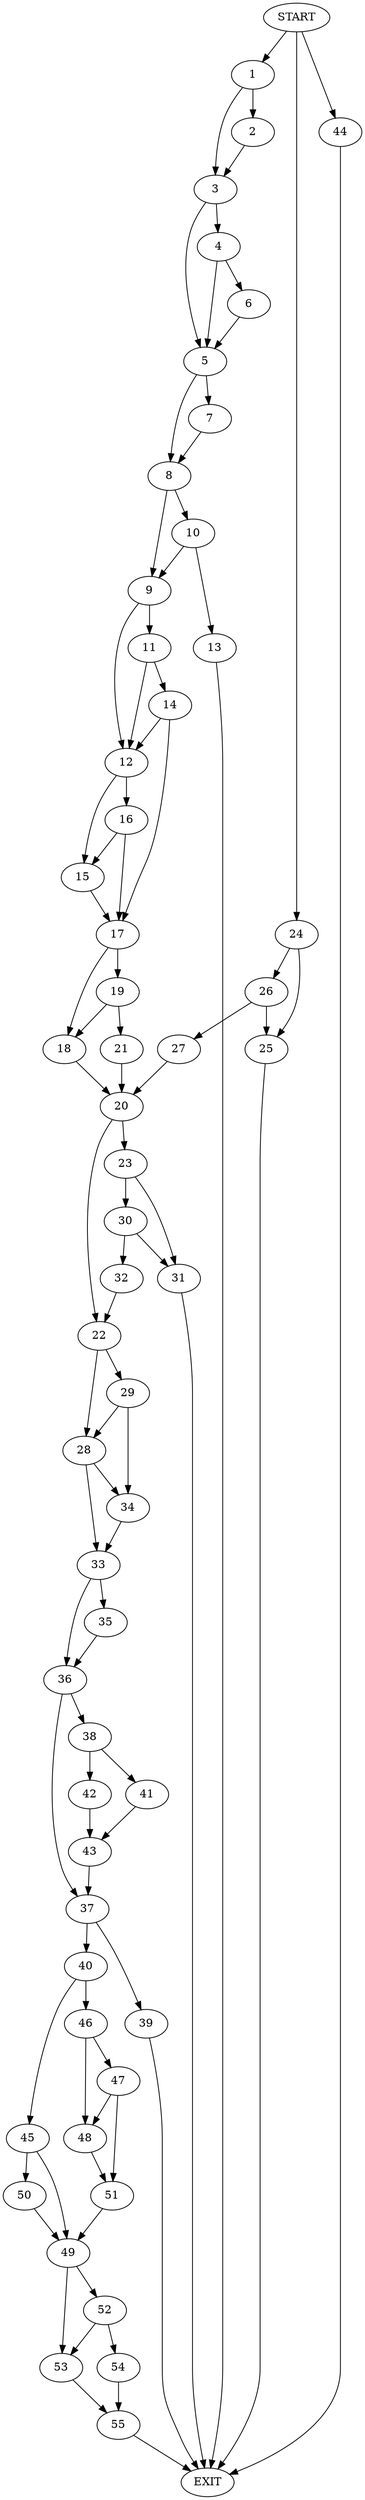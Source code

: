 digraph {
0 [label="START"]
56 [label="EXIT"]
0 -> 1
1 -> 2
1 -> 3
2 -> 3
3 -> 4
3 -> 5
4 -> 6
4 -> 5
5 -> 7
5 -> 8
6 -> 5
7 -> 8
8 -> 9
8 -> 10
9 -> 11
9 -> 12
10 -> 9
10 -> 13
13 -> 56
11 -> 14
11 -> 12
12 -> 15
12 -> 16
14 -> 17
14 -> 12
17 -> 18
17 -> 19
15 -> 17
16 -> 17
16 -> 15
18 -> 20
19 -> 18
19 -> 21
21 -> 20
20 -> 22
20 -> 23
0 -> 24
24 -> 25
24 -> 26
26 -> 25
26 -> 27
25 -> 56
27 -> 20
22 -> 28
22 -> 29
23 -> 30
23 -> 31
31 -> 56
30 -> 32
30 -> 31
32 -> 22
28 -> 33
28 -> 34
29 -> 28
29 -> 34
34 -> 33
33 -> 35
33 -> 36
35 -> 36
36 -> 37
36 -> 38
37 -> 39
37 -> 40
38 -> 41
38 -> 42
41 -> 43
42 -> 43
43 -> 37
0 -> 44
44 -> 56
40 -> 45
40 -> 46
39 -> 56
46 -> 47
46 -> 48
45 -> 49
45 -> 50
48 -> 51
47 -> 48
47 -> 51
51 -> 49
49 -> 52
49 -> 53
50 -> 49
52 -> 54
52 -> 53
53 -> 55
54 -> 55
55 -> 56
}
